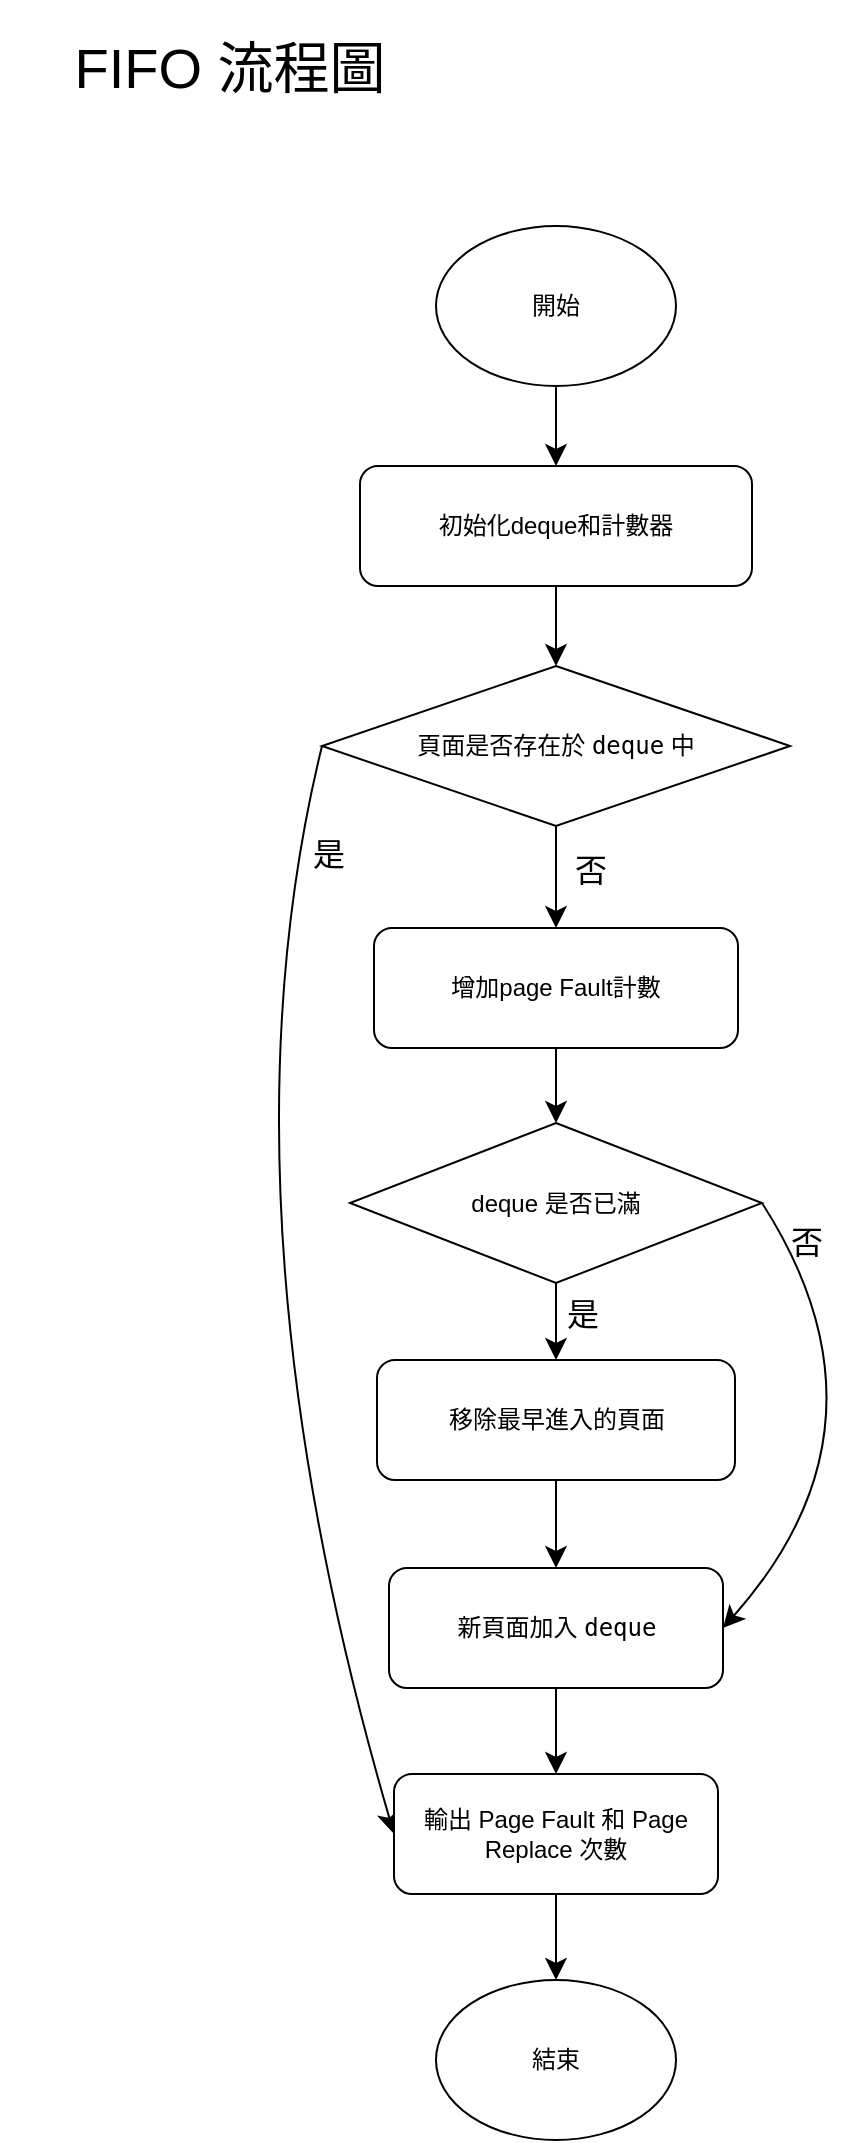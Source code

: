 <mxfile version="25.0.3">
  <diagram name="第 1 页" id="rZ7J571amCKqR3UiTrEj">
    <mxGraphModel dx="1368" dy="801" grid="0" gridSize="10" guides="1" tooltips="1" connect="1" arrows="1" fold="1" page="0" pageScale="1" pageWidth="827" pageHeight="1169" math="0" shadow="0">
      <root>
        <mxCell id="0" />
        <mxCell id="1" parent="0" />
        <mxCell id="m5dvr489kQ_kgwwVEzPB-1" style="edgeStyle=none;curved=1;rounded=0;orthogonalLoop=1;jettySize=auto;html=1;fontSize=12;startSize=8;endSize=8;" edge="1" parent="1" source="m5dvr489kQ_kgwwVEzPB-2" target="m5dvr489kQ_kgwwVEzPB-4">
          <mxGeometry relative="1" as="geometry" />
        </mxCell>
        <mxCell id="m5dvr489kQ_kgwwVEzPB-2" value="開始" style="ellipse;whiteSpace=wrap;html=1;" vertex="1" parent="1">
          <mxGeometry x="258" y="153" width="120" height="80" as="geometry" />
        </mxCell>
        <mxCell id="m5dvr489kQ_kgwwVEzPB-3" style="edgeStyle=none;curved=1;rounded=0;orthogonalLoop=1;jettySize=auto;html=1;exitX=0.5;exitY=1;exitDx=0;exitDy=0;fontSize=12;startSize=8;endSize=8;" edge="1" parent="1" source="m5dvr489kQ_kgwwVEzPB-4" target="m5dvr489kQ_kgwwVEzPB-7">
          <mxGeometry relative="1" as="geometry" />
        </mxCell>
        <mxCell id="m5dvr489kQ_kgwwVEzPB-4" value="初始化deque和計數器" style="rounded=1;whiteSpace=wrap;html=1;" vertex="1" parent="1">
          <mxGeometry x="220" y="273" width="196" height="60" as="geometry" />
        </mxCell>
        <mxCell id="m5dvr489kQ_kgwwVEzPB-5" style="edgeStyle=none;curved=1;rounded=0;orthogonalLoop=1;jettySize=auto;html=1;exitX=0.5;exitY=1;exitDx=0;exitDy=0;entryX=0.5;entryY=0;entryDx=0;entryDy=0;fontSize=12;startSize=8;endSize=8;" edge="1" parent="1" source="m5dvr489kQ_kgwwVEzPB-7" target="m5dvr489kQ_kgwwVEzPB-9">
          <mxGeometry relative="1" as="geometry" />
        </mxCell>
        <mxCell id="m5dvr489kQ_kgwwVEzPB-6" style="edgeStyle=none;curved=1;rounded=0;orthogonalLoop=1;jettySize=auto;html=1;exitX=0;exitY=0.5;exitDx=0;exitDy=0;entryX=0;entryY=0.5;entryDx=0;entryDy=0;fontSize=12;startSize=8;endSize=8;" edge="1" parent="1" source="m5dvr489kQ_kgwwVEzPB-7" target="m5dvr489kQ_kgwwVEzPB-21">
          <mxGeometry relative="1" as="geometry">
            <Array as="points">
              <mxPoint x="145" y="641" />
            </Array>
          </mxGeometry>
        </mxCell>
        <mxCell id="m5dvr489kQ_kgwwVEzPB-7" value="&lt;p data-pm-slice=&quot;1 1 [&amp;quot;ordered_list&amp;quot;,{&amp;quot;spread&amp;quot;:false,&amp;quot;startingNumber&amp;quot;:1,&amp;quot;start&amp;quot;:594,&amp;quot;end&amp;quot;:757},&amp;quot;regular_list_item&amp;quot;,{&amp;quot;start&amp;quot;:637,&amp;quot;end&amp;quot;:717}]&quot;&gt;頁面是否存在於 &lt;code&gt;deque&lt;/code&gt; 中&lt;/p&gt;" style="rhombus;whiteSpace=wrap;html=1;" vertex="1" parent="1">
          <mxGeometry x="201" y="373" width="234" height="80" as="geometry" />
        </mxCell>
        <mxCell id="m5dvr489kQ_kgwwVEzPB-8" style="edgeStyle=none;curved=1;rounded=0;orthogonalLoop=1;jettySize=auto;html=1;entryX=0.5;entryY=0;entryDx=0;entryDy=0;fontSize=12;startSize=8;endSize=8;" edge="1" parent="1" source="m5dvr489kQ_kgwwVEzPB-9" target="m5dvr489kQ_kgwwVEzPB-13">
          <mxGeometry relative="1" as="geometry" />
        </mxCell>
        <mxCell id="m5dvr489kQ_kgwwVEzPB-9" value="增加page Fault計數" style="rounded=1;whiteSpace=wrap;html=1;" vertex="1" parent="1">
          <mxGeometry x="227" y="504" width="182" height="60" as="geometry" />
        </mxCell>
        <mxCell id="m5dvr489kQ_kgwwVEzPB-10" value="否" style="text;html=1;align=center;verticalAlign=middle;resizable=0;points=[];autosize=1;strokeColor=none;fillColor=none;fontSize=16;" vertex="1" parent="1">
          <mxGeometry x="317.5" y="459.5" width="34" height="31" as="geometry" />
        </mxCell>
        <mxCell id="m5dvr489kQ_kgwwVEzPB-11" style="edgeStyle=none;curved=1;rounded=0;orthogonalLoop=1;jettySize=auto;html=1;entryX=0.5;entryY=0;entryDx=0;entryDy=0;fontSize=12;startSize=8;endSize=8;" edge="1" parent="1" source="m5dvr489kQ_kgwwVEzPB-13" target="m5dvr489kQ_kgwwVEzPB-15">
          <mxGeometry relative="1" as="geometry" />
        </mxCell>
        <mxCell id="m5dvr489kQ_kgwwVEzPB-31" style="edgeStyle=none;curved=1;rounded=0;orthogonalLoop=1;jettySize=auto;html=1;exitX=1;exitY=0.5;exitDx=0;exitDy=0;entryX=1;entryY=0.5;entryDx=0;entryDy=0;fontSize=12;startSize=8;endSize=8;" edge="1" parent="1" source="m5dvr489kQ_kgwwVEzPB-13" target="m5dvr489kQ_kgwwVEzPB-18">
          <mxGeometry relative="1" as="geometry">
            <Array as="points">
              <mxPoint x="492" y="752" />
            </Array>
          </mxGeometry>
        </mxCell>
        <mxCell id="m5dvr489kQ_kgwwVEzPB-13" value="deque 是否已滿" style="rhombus;whiteSpace=wrap;html=1;" vertex="1" parent="1">
          <mxGeometry x="215" y="601.5" width="206" height="80" as="geometry" />
        </mxCell>
        <mxCell id="m5dvr489kQ_kgwwVEzPB-28" style="edgeStyle=none;curved=1;rounded=0;orthogonalLoop=1;jettySize=auto;html=1;entryX=0.5;entryY=0;entryDx=0;entryDy=0;fontSize=12;startSize=8;endSize=8;" edge="1" parent="1" source="m5dvr489kQ_kgwwVEzPB-15" target="m5dvr489kQ_kgwwVEzPB-18">
          <mxGeometry relative="1" as="geometry" />
        </mxCell>
        <mxCell id="m5dvr489kQ_kgwwVEzPB-15" value="&lt;p data-pm-slice=&quot;1 1 [&amp;quot;ordered_list&amp;quot;,{&amp;quot;spread&amp;quot;:false,&amp;quot;startingNumber&amp;quot;:1,&amp;quot;start&amp;quot;:365,&amp;quot;end&amp;quot;:570},&amp;quot;regular_list_item&amp;quot;,{&amp;quot;start&amp;quot;:391,&amp;quot;end&amp;quot;:529},&amp;quot;list&amp;quot;,{&amp;quot;spread&amp;quot;:false,&amp;quot;start&amp;quot;:413,&amp;quot;end&amp;quot;:529},&amp;quot;regular_list_item&amp;quot;,{&amp;quot;start&amp;quot;:413,&amp;quot;end&amp;quot;:529},&amp;quot;list&amp;quot;,{&amp;quot;spread&amp;quot;:false,&amp;quot;start&amp;quot;:439,&amp;quot;end&amp;quot;:529},&amp;quot;regular_list_item&amp;quot;,{&amp;quot;start&amp;quot;:451,&amp;quot;end&amp;quot;:529},&amp;quot;list&amp;quot;,{&amp;quot;spread&amp;quot;:false,&amp;quot;start&amp;quot;:463,&amp;quot;end&amp;quot;:529},&amp;quot;regular_list_item&amp;quot;,{&amp;quot;start&amp;quot;:489,&amp;quot;end&amp;quot;:506}]&quot;&gt;移除最早進入的頁面&lt;/p&gt;" style="rounded=1;whiteSpace=wrap;html=1;" vertex="1" parent="1">
          <mxGeometry x="228.5" y="720" width="179" height="60" as="geometry" />
        </mxCell>
        <mxCell id="m5dvr489kQ_kgwwVEzPB-16" value="是" style="text;html=1;align=center;verticalAlign=middle;resizable=0;points=[];autosize=1;strokeColor=none;fillColor=none;fontSize=16;" vertex="1" parent="1">
          <mxGeometry x="313.5" y="681.5" width="34" height="31" as="geometry" />
        </mxCell>
        <mxCell id="m5dvr489kQ_kgwwVEzPB-33" style="edgeStyle=none;curved=1;rounded=0;orthogonalLoop=1;jettySize=auto;html=1;fontSize=12;startSize=8;endSize=8;" edge="1" parent="1" source="m5dvr489kQ_kgwwVEzPB-18" target="m5dvr489kQ_kgwwVEzPB-21">
          <mxGeometry relative="1" as="geometry" />
        </mxCell>
        <mxCell id="m5dvr489kQ_kgwwVEzPB-18" value="&lt;p data-pm-slice=&quot;1 1 [&amp;quot;ordered_list&amp;quot;,{&amp;quot;spread&amp;quot;:false,&amp;quot;startingNumber&amp;quot;:1,&amp;quot;start&amp;quot;:592,&amp;quot;end&amp;quot;:823},&amp;quot;regular_list_item&amp;quot;,{&amp;quot;start&amp;quot;:618,&amp;quot;end&amp;quot;:782},&amp;quot;list&amp;quot;,{&amp;quot;spread&amp;quot;:false,&amp;quot;start&amp;quot;:640,&amp;quot;end&amp;quot;:782},&amp;quot;regular_list_item&amp;quot;,{&amp;quot;start&amp;quot;:640,&amp;quot;end&amp;quot;:782},&amp;quot;list&amp;quot;,{&amp;quot;spread&amp;quot;:false,&amp;quot;start&amp;quot;:666,&amp;quot;end&amp;quot;:782},&amp;quot;regular_list_item&amp;quot;,{&amp;quot;start&amp;quot;:703,&amp;quot;end&amp;quot;:782},&amp;quot;list&amp;quot;,{&amp;quot;spread&amp;quot;:false,&amp;quot;start&amp;quot;:715,&amp;quot;end&amp;quot;:782},&amp;quot;regular_list_item&amp;quot;,{&amp;quot;start&amp;quot;:767,&amp;quot;end&amp;quot;:782}]&quot;&gt;新頁面加入 &lt;code&gt;deque&lt;/code&gt;&lt;/p&gt;" style="rounded=1;whiteSpace=wrap;html=1;" vertex="1" parent="1">
          <mxGeometry x="234.5" y="824" width="167" height="60" as="geometry" />
        </mxCell>
        <mxCell id="m5dvr489kQ_kgwwVEzPB-20" style="edgeStyle=none;curved=1;rounded=0;orthogonalLoop=1;jettySize=auto;html=1;exitX=0.5;exitY=1;exitDx=0;exitDy=0;fontSize=12;startSize=8;endSize=8;" edge="1" parent="1" source="m5dvr489kQ_kgwwVEzPB-21" target="m5dvr489kQ_kgwwVEzPB-23">
          <mxGeometry relative="1" as="geometry" />
        </mxCell>
        <mxCell id="m5dvr489kQ_kgwwVEzPB-21" value="&lt;p data-pm-slice=&quot;1 1 [&amp;quot;ordered_list&amp;quot;,{&amp;quot;spread&amp;quot;:false,&amp;quot;startingNumber&amp;quot;:1,&amp;quot;start&amp;quot;:365,&amp;quot;end&amp;quot;:570},&amp;quot;regular_list_item&amp;quot;,{&amp;quot;start&amp;quot;:530,&amp;quot;end&amp;quot;:564}]&quot;&gt;輸出 Page Fault 和 Page Replace 次數&lt;/p&gt;" style="rounded=1;whiteSpace=wrap;html=1;" vertex="1" parent="1">
          <mxGeometry x="237" y="927" width="162" height="60" as="geometry" />
        </mxCell>
        <mxCell id="m5dvr489kQ_kgwwVEzPB-22" value="是" style="text;html=1;align=center;verticalAlign=middle;resizable=0;points=[];autosize=1;strokeColor=none;fillColor=none;fontSize=16;" vertex="1" parent="1">
          <mxGeometry x="186.5" y="451.5" width="34" height="31" as="geometry" />
        </mxCell>
        <mxCell id="m5dvr489kQ_kgwwVEzPB-23" value="結束" style="ellipse;whiteSpace=wrap;html=1;" vertex="1" parent="1">
          <mxGeometry x="258" y="1030" width="120" height="80" as="geometry" />
        </mxCell>
        <mxCell id="m5dvr489kQ_kgwwVEzPB-24" value="&lt;font style=&quot;font-size: 28px;&quot;&gt;FIFO 流程圖&lt;/font&gt;" style="text;html=1;align=center;verticalAlign=middle;whiteSpace=wrap;rounded=0;fontSize=16;" vertex="1" parent="1">
          <mxGeometry x="40" y="40" width="230" height="68" as="geometry" />
        </mxCell>
        <mxCell id="m5dvr489kQ_kgwwVEzPB-32" value="否" style="text;html=1;align=center;verticalAlign=middle;resizable=0;points=[];autosize=1;strokeColor=none;fillColor=none;fontSize=16;" vertex="1" parent="1">
          <mxGeometry x="425.5" y="645.5" width="34" height="31" as="geometry" />
        </mxCell>
      </root>
    </mxGraphModel>
  </diagram>
</mxfile>
